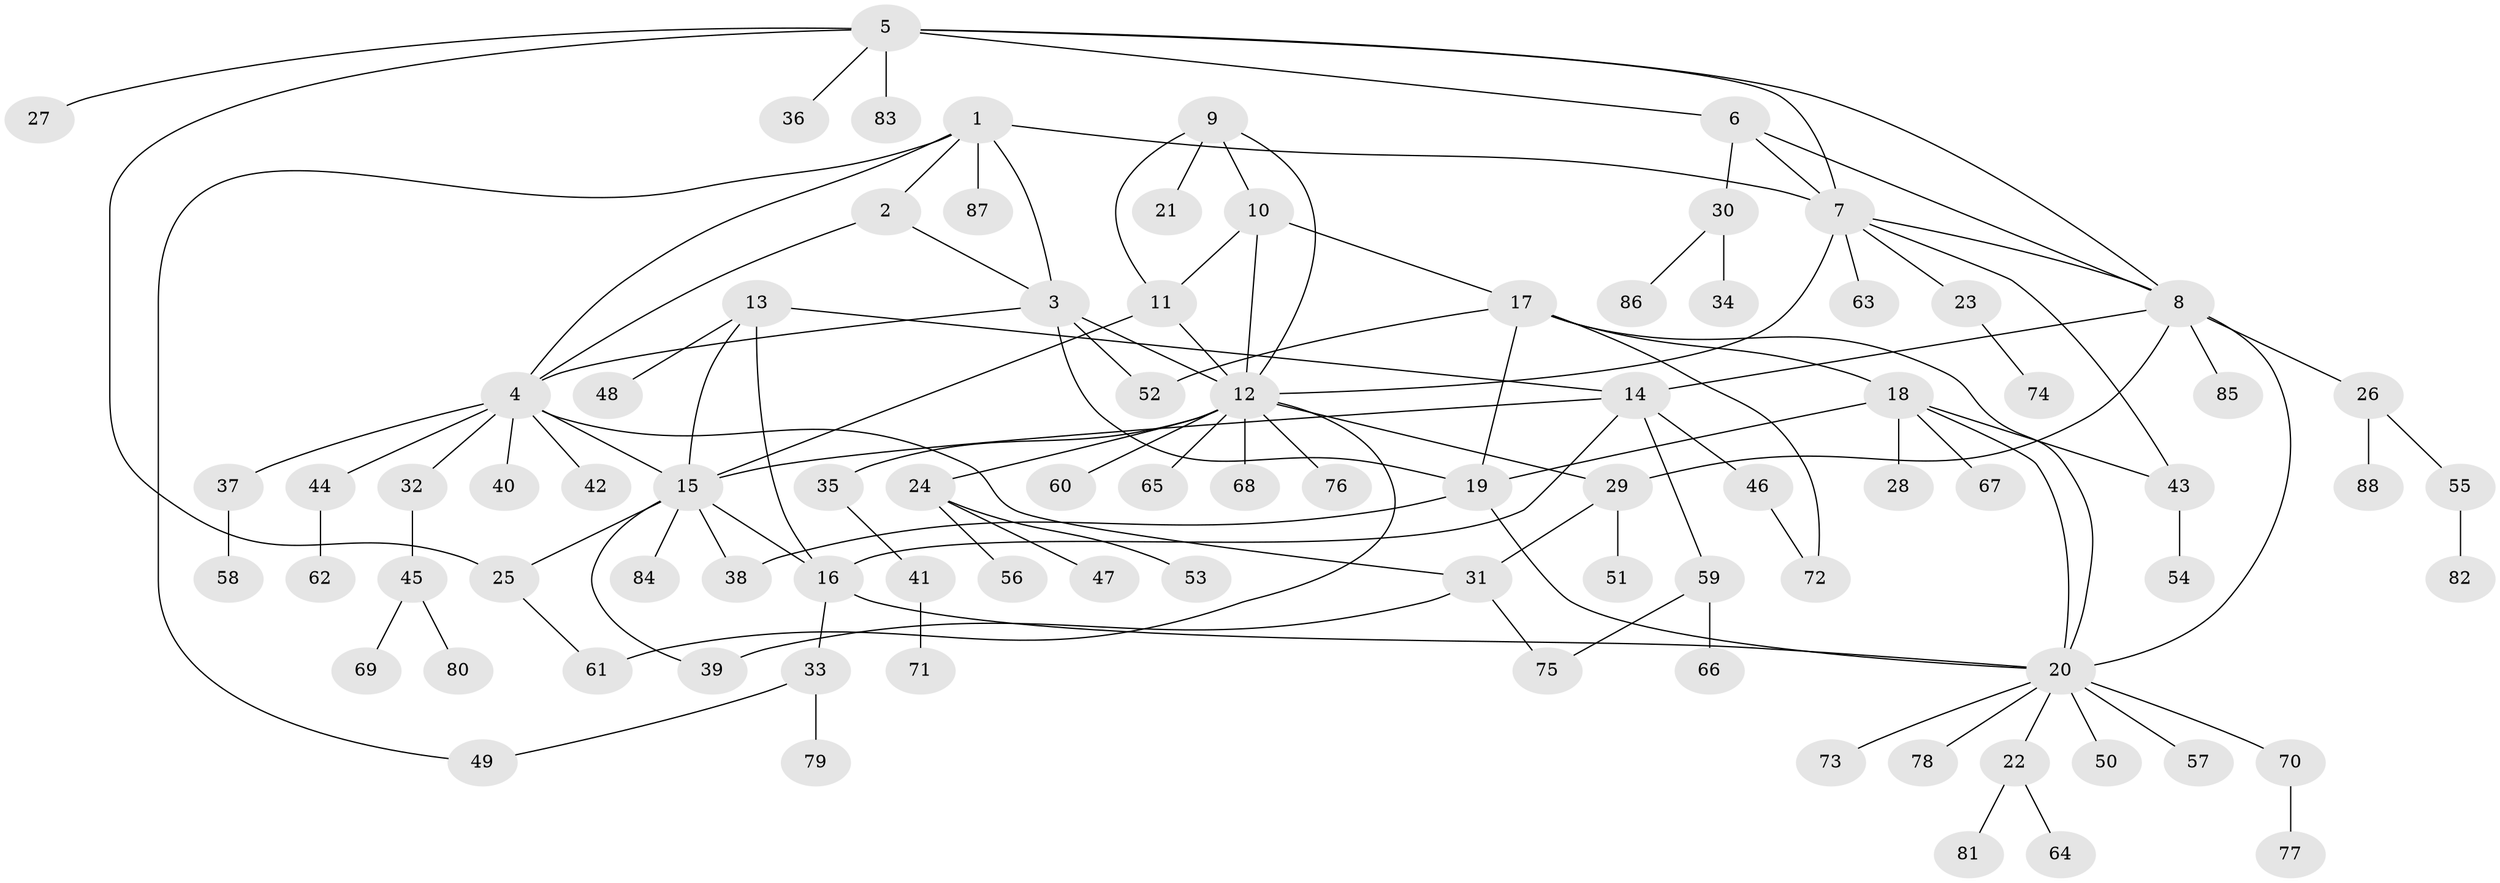 // coarse degree distribution, {6: 0.08064516129032258, 3: 0.0967741935483871, 9: 0.016129032258064516, 7: 0.016129032258064516, 4: 0.08064516129032258, 11: 0.016129032258064516, 8: 0.016129032258064516, 5: 0.016129032258064516, 12: 0.016129032258064516, 1: 0.4838709677419355, 2: 0.16129032258064516}
// Generated by graph-tools (version 1.1) at 2025/24/03/03/25 07:24:12]
// undirected, 88 vertices, 119 edges
graph export_dot {
graph [start="1"]
  node [color=gray90,style=filled];
  1;
  2;
  3;
  4;
  5;
  6;
  7;
  8;
  9;
  10;
  11;
  12;
  13;
  14;
  15;
  16;
  17;
  18;
  19;
  20;
  21;
  22;
  23;
  24;
  25;
  26;
  27;
  28;
  29;
  30;
  31;
  32;
  33;
  34;
  35;
  36;
  37;
  38;
  39;
  40;
  41;
  42;
  43;
  44;
  45;
  46;
  47;
  48;
  49;
  50;
  51;
  52;
  53;
  54;
  55;
  56;
  57;
  58;
  59;
  60;
  61;
  62;
  63;
  64;
  65;
  66;
  67;
  68;
  69;
  70;
  71;
  72;
  73;
  74;
  75;
  76;
  77;
  78;
  79;
  80;
  81;
  82;
  83;
  84;
  85;
  86;
  87;
  88;
  1 -- 2;
  1 -- 3;
  1 -- 4;
  1 -- 7;
  1 -- 49;
  1 -- 87;
  2 -- 3;
  2 -- 4;
  3 -- 4;
  3 -- 12;
  3 -- 19;
  3 -- 52;
  4 -- 15;
  4 -- 31;
  4 -- 32;
  4 -- 37;
  4 -- 40;
  4 -- 42;
  4 -- 44;
  5 -- 6;
  5 -- 7;
  5 -- 8;
  5 -- 25;
  5 -- 27;
  5 -- 36;
  5 -- 83;
  6 -- 7;
  6 -- 8;
  6 -- 30;
  7 -- 8;
  7 -- 12;
  7 -- 23;
  7 -- 43;
  7 -- 63;
  8 -- 14;
  8 -- 20;
  8 -- 26;
  8 -- 29;
  8 -- 85;
  9 -- 10;
  9 -- 11;
  9 -- 12;
  9 -- 21;
  10 -- 11;
  10 -- 12;
  10 -- 17;
  11 -- 12;
  11 -- 15;
  12 -- 24;
  12 -- 29;
  12 -- 35;
  12 -- 60;
  12 -- 61;
  12 -- 65;
  12 -- 68;
  12 -- 76;
  13 -- 14;
  13 -- 15;
  13 -- 16;
  13 -- 48;
  14 -- 15;
  14 -- 16;
  14 -- 46;
  14 -- 59;
  15 -- 16;
  15 -- 25;
  15 -- 38;
  15 -- 39;
  15 -- 84;
  16 -- 20;
  16 -- 33;
  17 -- 18;
  17 -- 19;
  17 -- 20;
  17 -- 52;
  17 -- 72;
  18 -- 19;
  18 -- 20;
  18 -- 28;
  18 -- 43;
  18 -- 67;
  19 -- 20;
  19 -- 38;
  20 -- 22;
  20 -- 50;
  20 -- 57;
  20 -- 70;
  20 -- 73;
  20 -- 78;
  22 -- 64;
  22 -- 81;
  23 -- 74;
  24 -- 47;
  24 -- 53;
  24 -- 56;
  25 -- 61;
  26 -- 55;
  26 -- 88;
  29 -- 31;
  29 -- 51;
  30 -- 34;
  30 -- 86;
  31 -- 39;
  31 -- 75;
  32 -- 45;
  33 -- 49;
  33 -- 79;
  35 -- 41;
  37 -- 58;
  41 -- 71;
  43 -- 54;
  44 -- 62;
  45 -- 69;
  45 -- 80;
  46 -- 72;
  55 -- 82;
  59 -- 66;
  59 -- 75;
  70 -- 77;
}

